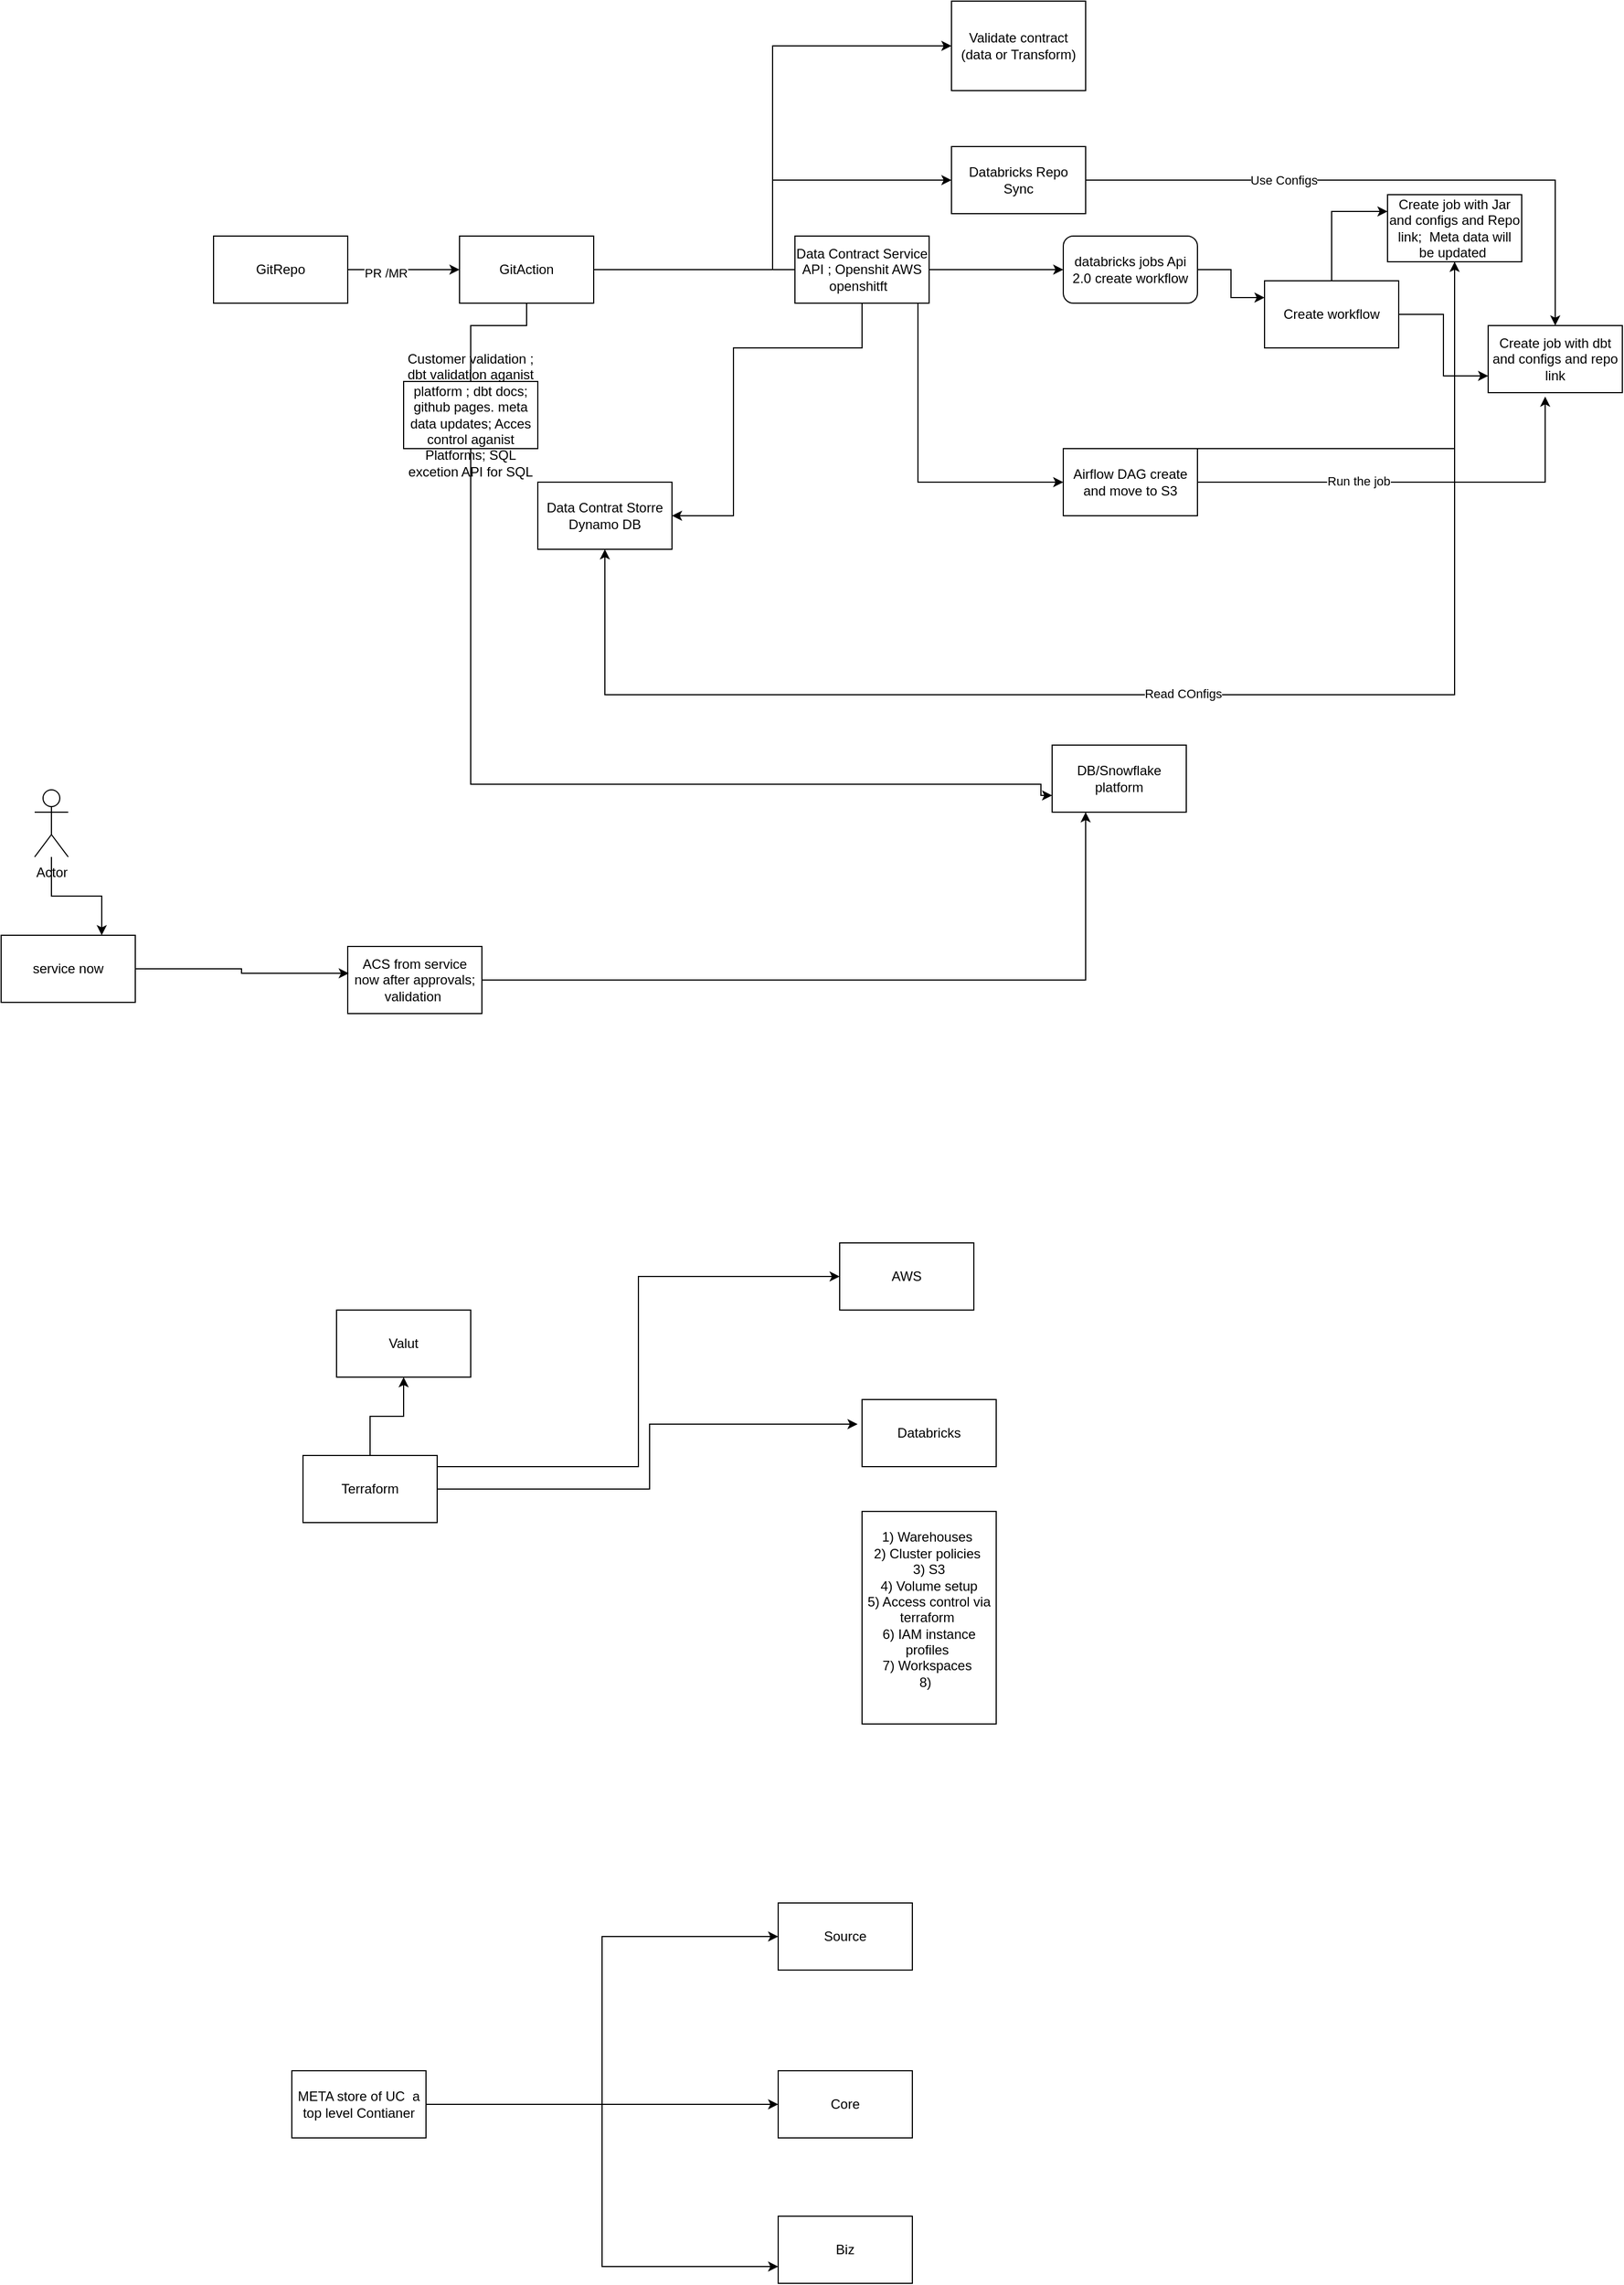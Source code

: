 <mxfile version="26.0.6" pages="2">
  <diagram name="Platform" id="WDgxBWxF3H831WsXETDw">
    <mxGraphModel dx="2332" dy="712" grid="1" gridSize="10" guides="1" tooltips="1" connect="1" arrows="1" fold="1" page="1" pageScale="1" pageWidth="850" pageHeight="1100" math="0" shadow="0">
      <root>
        <mxCell id="0" />
        <mxCell id="1" parent="0" />
        <mxCell id="XHiVZ7eyR1w0DhLyfMZA-3" style="edgeStyle=orthogonalEdgeStyle;rounded=0;orthogonalLoop=1;jettySize=auto;html=1;entryX=0;entryY=0.5;entryDx=0;entryDy=0;" parent="1" source="XHiVZ7eyR1w0DhLyfMZA-1" target="XHiVZ7eyR1w0DhLyfMZA-2" edge="1">
          <mxGeometry relative="1" as="geometry" />
        </mxCell>
        <mxCell id="XHiVZ7eyR1w0DhLyfMZA-19" value="PR /MR" style="edgeLabel;html=1;align=center;verticalAlign=middle;resizable=0;points=[];" parent="XHiVZ7eyR1w0DhLyfMZA-3" vertex="1" connectable="0">
          <mxGeometry x="-0.322" y="-2" relative="1" as="geometry">
            <mxPoint y="1" as="offset" />
          </mxGeometry>
        </mxCell>
        <mxCell id="XHiVZ7eyR1w0DhLyfMZA-1" value="GitRepo" style="rounded=0;whiteSpace=wrap;html=1;" parent="1" vertex="1">
          <mxGeometry x="-200" y="250" width="120" height="60" as="geometry" />
        </mxCell>
        <mxCell id="XHiVZ7eyR1w0DhLyfMZA-5" style="edgeStyle=orthogonalEdgeStyle;rounded=0;orthogonalLoop=1;jettySize=auto;html=1;entryX=0;entryY=0.5;entryDx=0;entryDy=0;" parent="1" source="XHiVZ7eyR1w0DhLyfMZA-2" target="XHiVZ7eyR1w0DhLyfMZA-4" edge="1">
          <mxGeometry relative="1" as="geometry" />
        </mxCell>
        <mxCell id="XHiVZ7eyR1w0DhLyfMZA-8" style="edgeStyle=orthogonalEdgeStyle;rounded=0;orthogonalLoop=1;jettySize=auto;html=1;entryX=0;entryY=0.5;entryDx=0;entryDy=0;" parent="1" source="XHiVZ7eyR1w0DhLyfMZA-2" target="XHiVZ7eyR1w0DhLyfMZA-7" edge="1">
          <mxGeometry relative="1" as="geometry" />
        </mxCell>
        <mxCell id="XHiVZ7eyR1w0DhLyfMZA-10" style="edgeStyle=orthogonalEdgeStyle;rounded=0;orthogonalLoop=1;jettySize=auto;html=1;entryX=0;entryY=0.5;entryDx=0;entryDy=0;" parent="1" source="XHiVZ7eyR1w0DhLyfMZA-2" target="XHiVZ7eyR1w0DhLyfMZA-9" edge="1">
          <mxGeometry relative="1" as="geometry">
            <Array as="points">
              <mxPoint x="560" y="280" />
            </Array>
          </mxGeometry>
        </mxCell>
        <mxCell id="XHiVZ7eyR1w0DhLyfMZA-12" style="edgeStyle=orthogonalEdgeStyle;rounded=0;orthogonalLoop=1;jettySize=auto;html=1;entryX=0;entryY=0.5;entryDx=0;entryDy=0;" parent="1" source="XHiVZ7eyR1w0DhLyfMZA-2" target="XHiVZ7eyR1w0DhLyfMZA-11" edge="1">
          <mxGeometry relative="1" as="geometry">
            <Array as="points">
              <mxPoint x="430" y="280" />
              <mxPoint x="430" y="470" />
            </Array>
          </mxGeometry>
        </mxCell>
        <mxCell id="Z7QtTftO9WlhnwjgHr6w-9" style="edgeStyle=orthogonalEdgeStyle;rounded=0;orthogonalLoop=1;jettySize=auto;html=1;exitX=0.5;exitY=1;exitDx=0;exitDy=0;entryX=0;entryY=0.75;entryDx=0;entryDy=0;" parent="1" source="XHiVZ7eyR1w0DhLyfMZA-2" target="Z7QtTftO9WlhnwjgHr6w-8" edge="1">
          <mxGeometry relative="1" as="geometry">
            <mxPoint x="90" y="330" as="sourcePoint" />
            <mxPoint x="550" y="780" as="targetPoint" />
            <Array as="points">
              <mxPoint x="80" y="330" />
              <mxPoint x="30" y="330" />
              <mxPoint x="30" y="740" />
              <mxPoint x="540" y="740" />
              <mxPoint x="540" y="750" />
            </Array>
          </mxGeometry>
        </mxCell>
        <mxCell id="XHiVZ7eyR1w0DhLyfMZA-2" value="GitAction" style="rounded=0;whiteSpace=wrap;html=1;" parent="1" vertex="1">
          <mxGeometry x="20" y="250" width="120" height="60" as="geometry" />
        </mxCell>
        <mxCell id="XHiVZ7eyR1w0DhLyfMZA-4" value="Validate contract (data or Transform)" style="rounded=0;whiteSpace=wrap;html=1;" parent="1" vertex="1">
          <mxGeometry x="460" y="40" width="120" height="80" as="geometry" />
        </mxCell>
        <mxCell id="Z7QtTftO9WlhnwjgHr6w-6" style="edgeStyle=orthogonalEdgeStyle;rounded=0;orthogonalLoop=1;jettySize=auto;html=1;" parent="1" source="XHiVZ7eyR1w0DhLyfMZA-7" target="XHiVZ7eyR1w0DhLyfMZA-17" edge="1">
          <mxGeometry relative="1" as="geometry" />
        </mxCell>
        <mxCell id="Z7QtTftO9WlhnwjgHr6w-7" value="Use Configs" style="edgeLabel;html=1;align=center;verticalAlign=middle;resizable=0;points=[];" parent="Z7QtTftO9WlhnwjgHr6w-6" vertex="1" connectable="0">
          <mxGeometry x="-0.356" relative="1" as="geometry">
            <mxPoint as="offset" />
          </mxGeometry>
        </mxCell>
        <mxCell id="XHiVZ7eyR1w0DhLyfMZA-7" value="Databricks Repo Sync" style="rounded=0;whiteSpace=wrap;html=1;" parent="1" vertex="1">
          <mxGeometry x="460" y="170" width="120" height="60" as="geometry" />
        </mxCell>
        <mxCell id="XHiVZ7eyR1w0DhLyfMZA-14" style="edgeStyle=orthogonalEdgeStyle;rounded=0;orthogonalLoop=1;jettySize=auto;html=1;entryX=0;entryY=0.25;entryDx=0;entryDy=0;" parent="1" source="XHiVZ7eyR1w0DhLyfMZA-9" target="XHiVZ7eyR1w0DhLyfMZA-13" edge="1">
          <mxGeometry relative="1" as="geometry" />
        </mxCell>
        <mxCell id="XHiVZ7eyR1w0DhLyfMZA-9" value="databricks jobs Api 2.0 create workflow" style="rounded=1;whiteSpace=wrap;html=1;" parent="1" vertex="1">
          <mxGeometry x="560" y="250" width="120" height="60" as="geometry" />
        </mxCell>
        <mxCell id="XHiVZ7eyR1w0DhLyfMZA-21" style="edgeStyle=orthogonalEdgeStyle;rounded=0;orthogonalLoop=1;jettySize=auto;html=1;entryX=0.5;entryY=1;entryDx=0;entryDy=0;" parent="1" source="XHiVZ7eyR1w0DhLyfMZA-11" target="XHiVZ7eyR1w0DhLyfMZA-15" edge="1">
          <mxGeometry relative="1" as="geometry">
            <Array as="points">
              <mxPoint x="910" y="440" />
            </Array>
          </mxGeometry>
        </mxCell>
        <mxCell id="XHiVZ7eyR1w0DhLyfMZA-11" value="Airflow DAG create and move to S3" style="rounded=0;whiteSpace=wrap;html=1;" parent="1" vertex="1">
          <mxGeometry x="560" y="440" width="120" height="60" as="geometry" />
        </mxCell>
        <mxCell id="XHiVZ7eyR1w0DhLyfMZA-16" style="edgeStyle=orthogonalEdgeStyle;rounded=0;orthogonalLoop=1;jettySize=auto;html=1;entryX=0;entryY=0.25;entryDx=0;entryDy=0;" parent="1" source="XHiVZ7eyR1w0DhLyfMZA-13" target="XHiVZ7eyR1w0DhLyfMZA-15" edge="1">
          <mxGeometry relative="1" as="geometry" />
        </mxCell>
        <mxCell id="XHiVZ7eyR1w0DhLyfMZA-18" style="edgeStyle=orthogonalEdgeStyle;rounded=0;orthogonalLoop=1;jettySize=auto;html=1;entryX=0;entryY=0.75;entryDx=0;entryDy=0;" parent="1" source="XHiVZ7eyR1w0DhLyfMZA-13" target="XHiVZ7eyR1w0DhLyfMZA-17" edge="1">
          <mxGeometry relative="1" as="geometry" />
        </mxCell>
        <mxCell id="XHiVZ7eyR1w0DhLyfMZA-13" value="Create workflow" style="rounded=0;whiteSpace=wrap;html=1;" parent="1" vertex="1">
          <mxGeometry x="740" y="290" width="120" height="60" as="geometry" />
        </mxCell>
        <mxCell id="Z7QtTftO9WlhnwjgHr6w-4" style="edgeStyle=orthogonalEdgeStyle;rounded=0;orthogonalLoop=1;jettySize=auto;html=1;" parent="1" source="XHiVZ7eyR1w0DhLyfMZA-15" target="Z7QtTftO9WlhnwjgHr6w-2" edge="1">
          <mxGeometry relative="1" as="geometry">
            <Array as="points">
              <mxPoint x="910" y="660" />
              <mxPoint x="150" y="660" />
            </Array>
          </mxGeometry>
        </mxCell>
        <mxCell id="Z7QtTftO9WlhnwjgHr6w-5" value="Read COnfigs" style="edgeLabel;html=1;align=center;verticalAlign=middle;resizable=0;points=[];" parent="Z7QtTftO9WlhnwjgHr6w-4" vertex="1" connectable="0">
          <mxGeometry x="-0.013" y="-1" relative="1" as="geometry">
            <mxPoint as="offset" />
          </mxGeometry>
        </mxCell>
        <mxCell id="XHiVZ7eyR1w0DhLyfMZA-15" value="Create job with Jar and configs and Repo link;&amp;nbsp; Meta data will be updated&amp;nbsp;" style="rounded=0;whiteSpace=wrap;html=1;" parent="1" vertex="1">
          <mxGeometry x="850" y="213" width="120" height="60" as="geometry" />
        </mxCell>
        <mxCell id="XHiVZ7eyR1w0DhLyfMZA-17" value="Create job with dbt and configs and repo link" style="rounded=0;whiteSpace=wrap;html=1;" parent="1" vertex="1">
          <mxGeometry x="940" y="330" width="120" height="60" as="geometry" />
        </mxCell>
        <mxCell id="XHiVZ7eyR1w0DhLyfMZA-20" style="edgeStyle=orthogonalEdgeStyle;rounded=0;orthogonalLoop=1;jettySize=auto;html=1;entryX=0.425;entryY=1.058;entryDx=0;entryDy=0;entryPerimeter=0;" parent="1" source="XHiVZ7eyR1w0DhLyfMZA-11" target="XHiVZ7eyR1w0DhLyfMZA-17" edge="1">
          <mxGeometry relative="1" as="geometry" />
        </mxCell>
        <mxCell id="XHiVZ7eyR1w0DhLyfMZA-22" value="Run the job" style="edgeLabel;html=1;align=center;verticalAlign=middle;resizable=0;points=[];" parent="XHiVZ7eyR1w0DhLyfMZA-20" vertex="1" connectable="0">
          <mxGeometry x="-0.257" y="2" relative="1" as="geometry">
            <mxPoint y="1" as="offset" />
          </mxGeometry>
        </mxCell>
        <mxCell id="Z7QtTftO9WlhnwjgHr6w-3" style="edgeStyle=orthogonalEdgeStyle;rounded=0;orthogonalLoop=1;jettySize=auto;html=1;entryX=1;entryY=0.5;entryDx=0;entryDy=0;" parent="1" source="Z7QtTftO9WlhnwjgHr6w-1" target="Z7QtTftO9WlhnwjgHr6w-2" edge="1">
          <mxGeometry relative="1" as="geometry">
            <Array as="points">
              <mxPoint x="380" y="350" />
              <mxPoint x="265" y="350" />
              <mxPoint x="265" y="500" />
            </Array>
          </mxGeometry>
        </mxCell>
        <mxCell id="Z7QtTftO9WlhnwjgHr6w-1" value="Data Contract Service API ; Openshit AWS openshitft&amp;nbsp;&amp;nbsp;" style="rounded=0;whiteSpace=wrap;html=1;" parent="1" vertex="1">
          <mxGeometry x="320" y="250" width="120" height="60" as="geometry" />
        </mxCell>
        <mxCell id="Z7QtTftO9WlhnwjgHr6w-2" value="Data Contrat Storre Dynamo DB" style="rounded=0;whiteSpace=wrap;html=1;" parent="1" vertex="1">
          <mxGeometry x="90" y="470" width="120" height="60" as="geometry" />
        </mxCell>
        <mxCell id="Z7QtTftO9WlhnwjgHr6w-8" value="DB/Snowflake platform" style="rounded=0;whiteSpace=wrap;html=1;" parent="1" vertex="1">
          <mxGeometry x="550" y="705" width="120" height="60" as="geometry" />
        </mxCell>
        <mxCell id="Z7QtTftO9WlhnwjgHr6w-10" value="Customer validation ; dbt validation aganist platform ; dbt docs; github pages. meta data updates; Acces control aganist Platforms; SQL excetion API for SQL" style="rounded=0;whiteSpace=wrap;html=1;" parent="1" vertex="1">
          <mxGeometry x="-30" y="380" width="120" height="60" as="geometry" />
        </mxCell>
        <mxCell id="QGIbS5I62TjvJdBczz3K-2" style="edgeStyle=orthogonalEdgeStyle;rounded=0;orthogonalLoop=1;jettySize=auto;html=1;entryX=0.5;entryY=1;entryDx=0;entryDy=0;" edge="1" parent="1" source="Z7QtTftO9WlhnwjgHr6w-11" target="QGIbS5I62TjvJdBczz3K-1">
          <mxGeometry relative="1" as="geometry" />
        </mxCell>
        <mxCell id="QGIbS5I62TjvJdBczz3K-4" style="edgeStyle=orthogonalEdgeStyle;rounded=0;orthogonalLoop=1;jettySize=auto;html=1;entryX=0;entryY=0.5;entryDx=0;entryDy=0;" edge="1" parent="1" source="Z7QtTftO9WlhnwjgHr6w-11" target="QGIbS5I62TjvJdBczz3K-3">
          <mxGeometry relative="1" as="geometry">
            <Array as="points">
              <mxPoint x="180" y="1350" />
              <mxPoint x="180" y="1180" />
            </Array>
          </mxGeometry>
        </mxCell>
        <mxCell id="Z7QtTftO9WlhnwjgHr6w-11" value="Terraform" style="rounded=0;whiteSpace=wrap;html=1;" parent="1" vertex="1">
          <mxGeometry x="-120" y="1340" width="120" height="60" as="geometry" />
        </mxCell>
        <mxCell id="Z7QtTftO9WlhnwjgHr6w-12" value="Databricks" style="rounded=0;whiteSpace=wrap;html=1;" parent="1" vertex="1">
          <mxGeometry x="380" y="1290" width="120" height="60" as="geometry" />
        </mxCell>
        <mxCell id="Z7QtTftO9WlhnwjgHr6w-13" style="edgeStyle=orthogonalEdgeStyle;rounded=0;orthogonalLoop=1;jettySize=auto;html=1;entryX=-0.033;entryY=0.367;entryDx=0;entryDy=0;entryPerimeter=0;" parent="1" source="Z7QtTftO9WlhnwjgHr6w-11" target="Z7QtTftO9WlhnwjgHr6w-12" edge="1">
          <mxGeometry relative="1" as="geometry" />
        </mxCell>
        <mxCell id="Z7QtTftO9WlhnwjgHr6w-14" value="1) Warehouses&amp;nbsp;&lt;div&gt;2) Cluster policies&amp;nbsp;&lt;/div&gt;&lt;div&gt;3) S3&lt;/div&gt;&lt;div&gt;4) Volume setup&lt;/div&gt;&lt;div&gt;5) Access control via terraform&amp;nbsp;&lt;/div&gt;&lt;div&gt;6) IAM instance profiles&amp;nbsp;&lt;/div&gt;&lt;div&gt;7) Workspaces&amp;nbsp;&lt;/div&gt;&lt;div&gt;8)&amp;nbsp;&amp;nbsp;&lt;/div&gt;&lt;div&gt;&lt;br&gt;&lt;/div&gt;" style="rounded=0;whiteSpace=wrap;html=1;" parent="1" vertex="1">
          <mxGeometry x="380" y="1390" width="120" height="190" as="geometry" />
        </mxCell>
        <mxCell id="Z7QtTftO9WlhnwjgHr6w-16" style="edgeStyle=orthogonalEdgeStyle;rounded=0;orthogonalLoop=1;jettySize=auto;html=1;entryX=0.25;entryY=1;entryDx=0;entryDy=0;" parent="1" source="Z7QtTftO9WlhnwjgHr6w-15" target="Z7QtTftO9WlhnwjgHr6w-8" edge="1">
          <mxGeometry relative="1" as="geometry" />
        </mxCell>
        <mxCell id="Z7QtTftO9WlhnwjgHr6w-15" value="ACS from service now after approvals; validation&amp;nbsp;" style="rounded=0;whiteSpace=wrap;html=1;" parent="1" vertex="1">
          <mxGeometry x="-80" y="885" width="120" height="60" as="geometry" />
        </mxCell>
        <mxCell id="Z7QtTftO9WlhnwjgHr6w-17" value="service now" style="rounded=0;whiteSpace=wrap;html=1;" parent="1" vertex="1">
          <mxGeometry x="-390" y="875" width="120" height="60" as="geometry" />
        </mxCell>
        <mxCell id="Z7QtTftO9WlhnwjgHr6w-19" style="edgeStyle=orthogonalEdgeStyle;rounded=0;orthogonalLoop=1;jettySize=auto;html=1;entryX=0.75;entryY=0;entryDx=0;entryDy=0;" parent="1" source="Z7QtTftO9WlhnwjgHr6w-18" target="Z7QtTftO9WlhnwjgHr6w-17" edge="1">
          <mxGeometry relative="1" as="geometry" />
        </mxCell>
        <mxCell id="Z7QtTftO9WlhnwjgHr6w-18" value="Actor" style="shape=umlActor;verticalLabelPosition=bottom;verticalAlign=top;html=1;outlineConnect=0;" parent="1" vertex="1">
          <mxGeometry x="-360" y="745" width="30" height="60" as="geometry" />
        </mxCell>
        <mxCell id="Z7QtTftO9WlhnwjgHr6w-20" style="edgeStyle=orthogonalEdgeStyle;rounded=0;orthogonalLoop=1;jettySize=auto;html=1;entryX=0.008;entryY=0.4;entryDx=0;entryDy=0;entryPerimeter=0;" parent="1" source="Z7QtTftO9WlhnwjgHr6w-17" target="Z7QtTftO9WlhnwjgHr6w-15" edge="1">
          <mxGeometry relative="1" as="geometry" />
        </mxCell>
        <mxCell id="QGIbS5I62TjvJdBczz3K-1" value="Valut" style="rounded=0;whiteSpace=wrap;html=1;" vertex="1" parent="1">
          <mxGeometry x="-90" y="1210" width="120" height="60" as="geometry" />
        </mxCell>
        <mxCell id="QGIbS5I62TjvJdBczz3K-3" value="AWS" style="rounded=0;whiteSpace=wrap;html=1;" vertex="1" parent="1">
          <mxGeometry x="360" y="1150" width="120" height="60" as="geometry" />
        </mxCell>
        <mxCell id="QGIbS5I62TjvJdBczz3K-5" value="Source" style="rounded=0;whiteSpace=wrap;html=1;" vertex="1" parent="1">
          <mxGeometry x="305" y="1740" width="120" height="60" as="geometry" />
        </mxCell>
        <mxCell id="QGIbS5I62TjvJdBczz3K-6" value="Core" style="rounded=0;whiteSpace=wrap;html=1;" vertex="1" parent="1">
          <mxGeometry x="305" y="1890" width="120" height="60" as="geometry" />
        </mxCell>
        <mxCell id="QGIbS5I62TjvJdBczz3K-7" value="Biz" style="rounded=0;whiteSpace=wrap;html=1;" vertex="1" parent="1">
          <mxGeometry x="305" y="2020" width="120" height="60" as="geometry" />
        </mxCell>
        <mxCell id="QGIbS5I62TjvJdBczz3K-9" style="edgeStyle=orthogonalEdgeStyle;rounded=0;orthogonalLoop=1;jettySize=auto;html=1;entryX=0;entryY=0.5;entryDx=0;entryDy=0;" edge="1" parent="1" source="QGIbS5I62TjvJdBczz3K-8" target="QGIbS5I62TjvJdBczz3K-5">
          <mxGeometry relative="1" as="geometry" />
        </mxCell>
        <mxCell id="QGIbS5I62TjvJdBczz3K-10" style="edgeStyle=orthogonalEdgeStyle;rounded=0;orthogonalLoop=1;jettySize=auto;html=1;" edge="1" parent="1" source="QGIbS5I62TjvJdBczz3K-8" target="QGIbS5I62TjvJdBczz3K-6">
          <mxGeometry relative="1" as="geometry" />
        </mxCell>
        <mxCell id="QGIbS5I62TjvJdBczz3K-11" style="edgeStyle=orthogonalEdgeStyle;rounded=0;orthogonalLoop=1;jettySize=auto;html=1;entryX=0;entryY=0.75;entryDx=0;entryDy=0;" edge="1" parent="1" source="QGIbS5I62TjvJdBczz3K-8" target="QGIbS5I62TjvJdBczz3K-7">
          <mxGeometry relative="1" as="geometry" />
        </mxCell>
        <mxCell id="QGIbS5I62TjvJdBczz3K-8" value="META store of UC&amp;nbsp; a top level Contianer" style="rounded=0;whiteSpace=wrap;html=1;" vertex="1" parent="1">
          <mxGeometry x="-130" y="1890" width="120" height="60" as="geometry" />
        </mxCell>
      </root>
    </mxGraphModel>
  </diagram>
  <diagram id="3A67CVVYgoE9aKOme1eH" name="Architecture">
    <mxGraphModel dx="2332" dy="712" grid="1" gridSize="10" guides="1" tooltips="1" connect="1" arrows="1" fold="1" page="1" pageScale="1" pageWidth="850" pageHeight="1100" math="0" shadow="0">
      <root>
        <mxCell id="0" />
        <mxCell id="1" parent="0" />
        <mxCell id="S_w3001Byjpg8FUgM6Bg-16" value="" style="rounded=0;whiteSpace=wrap;html=1;" vertex="1" parent="1">
          <mxGeometry x="390" y="40" width="480" height="220" as="geometry" />
        </mxCell>
        <mxCell id="S_w3001Byjpg8FUgM6Bg-5" style="edgeStyle=orthogonalEdgeStyle;rounded=0;orthogonalLoop=1;jettySize=auto;html=1;entryX=0;entryY=0.5;entryDx=0;entryDy=0;" edge="1" parent="1" source="S_w3001Byjpg8FUgM6Bg-1" target="S_w3001Byjpg8FUgM6Bg-4">
          <mxGeometry relative="1" as="geometry" />
        </mxCell>
        <mxCell id="S_w3001Byjpg8FUgM6Bg-1" value="SEED" style="rounded=0;whiteSpace=wrap;html=1;" vertex="1" parent="1">
          <mxGeometry x="10" y="120" width="100" height="40" as="geometry" />
        </mxCell>
        <mxCell id="S_w3001Byjpg8FUgM6Bg-6" style="edgeStyle=orthogonalEdgeStyle;rounded=0;orthogonalLoop=1;jettySize=auto;html=1;entryX=0;entryY=0.75;entryDx=0;entryDy=0;" edge="1" parent="1" source="S_w3001Byjpg8FUgM6Bg-2" target="S_w3001Byjpg8FUgM6Bg-4">
          <mxGeometry relative="1" as="geometry" />
        </mxCell>
        <mxCell id="S_w3001Byjpg8FUgM6Bg-2" value="FEED" style="rounded=0;whiteSpace=wrap;html=1;" vertex="1" parent="1">
          <mxGeometry x="10" y="200" width="100" height="40" as="geometry" />
        </mxCell>
        <mxCell id="S_w3001Byjpg8FUgM6Bg-3" value="History" style="rounded=0;whiteSpace=wrap;html=1;" vertex="1" parent="1">
          <mxGeometry x="10" y="280" width="100" height="40" as="geometry" />
        </mxCell>
        <mxCell id="S_w3001Byjpg8FUgM6Bg-10" style="edgeStyle=orthogonalEdgeStyle;rounded=0;orthogonalLoop=1;jettySize=auto;html=1;entryX=0;entryY=0.5;entryDx=0;entryDy=0;" edge="1" parent="1" source="S_w3001Byjpg8FUgM6Bg-4" target="S_w3001Byjpg8FUgM6Bg-8">
          <mxGeometry relative="1" as="geometry" />
        </mxCell>
        <mxCell id="S_w3001Byjpg8FUgM6Bg-4" value="Unified Source" style="rounded=0;whiteSpace=wrap;html=1;" vertex="1" parent="1">
          <mxGeometry x="220" y="170" width="120" height="60" as="geometry" />
        </mxCell>
        <mxCell id="S_w3001Byjpg8FUgM6Bg-7" style="edgeStyle=orthogonalEdgeStyle;rounded=0;orthogonalLoop=1;jettySize=auto;html=1;entryX=-0.008;entryY=0.883;entryDx=0;entryDy=0;entryPerimeter=0;" edge="1" parent="1" source="S_w3001Byjpg8FUgM6Bg-3" target="S_w3001Byjpg8FUgM6Bg-4">
          <mxGeometry relative="1" as="geometry" />
        </mxCell>
        <mxCell id="S_w3001Byjpg8FUgM6Bg-11" style="edgeStyle=orthogonalEdgeStyle;rounded=0;orthogonalLoop=1;jettySize=auto;html=1;entryX=0;entryY=0.5;entryDx=0;entryDy=0;" edge="1" parent="1" source="S_w3001Byjpg8FUgM6Bg-8" target="S_w3001Byjpg8FUgM6Bg-9">
          <mxGeometry relative="1" as="geometry" />
        </mxCell>
        <mxCell id="S_w3001Byjpg8FUgM6Bg-8" value="Core- Consolidation" style="rounded=0;whiteSpace=wrap;html=1;" vertex="1" parent="1">
          <mxGeometry x="420" y="170" width="120" height="60" as="geometry" />
        </mxCell>
        <mxCell id="S_w3001Byjpg8FUgM6Bg-13" style="edgeStyle=orthogonalEdgeStyle;rounded=0;orthogonalLoop=1;jettySize=auto;html=1;entryX=0.5;entryY=0;entryDx=0;entryDy=0;" edge="1" parent="1" source="S_w3001Byjpg8FUgM6Bg-9" target="S_w3001Byjpg8FUgM6Bg-12">
          <mxGeometry relative="1" as="geometry" />
        </mxCell>
        <mxCell id="S_w3001Byjpg8FUgM6Bg-19" style="edgeStyle=orthogonalEdgeStyle;rounded=0;orthogonalLoop=1;jettySize=auto;html=1;" edge="1" parent="1" source="S_w3001Byjpg8FUgM6Bg-9">
          <mxGeometry relative="1" as="geometry">
            <mxPoint x="1080" y="130" as="targetPoint" />
          </mxGeometry>
        </mxCell>
        <mxCell id="S_w3001Byjpg8FUgM6Bg-9" value="Refined business entity&amp;nbsp;" style="rounded=0;whiteSpace=wrap;html=1;" vertex="1" parent="1">
          <mxGeometry x="730" y="100" width="120" height="60" as="geometry" />
        </mxCell>
        <mxCell id="S_w3001Byjpg8FUgM6Bg-21" style="edgeStyle=orthogonalEdgeStyle;rounded=0;orthogonalLoop=1;jettySize=auto;html=1;" edge="1" parent="1" source="S_w3001Byjpg8FUgM6Bg-12">
          <mxGeometry relative="1" as="geometry">
            <mxPoint x="1050" y="340" as="targetPoint" />
          </mxGeometry>
        </mxCell>
        <mxCell id="S_w3001Byjpg8FUgM6Bg-12" value="Refined Business function" style="rounded=0;whiteSpace=wrap;html=1;" vertex="1" parent="1">
          <mxGeometry x="730" y="310" width="120" height="60" as="geometry" />
        </mxCell>
        <mxCell id="S_w3001Byjpg8FUgM6Bg-15" value="&lt;h1 style=&quot;margin-top: 0px;&quot;&gt;Data Architecture&amp;nbsp;&lt;/h1&gt;&lt;p&gt;1) what is our data Architecture&amp;nbsp;&lt;/p&gt;&lt;p&gt;2) What&amp;nbsp;&lt;/p&gt;" style="text;html=1;whiteSpace=wrap;overflow=hidden;rounded=0;" vertex="1" parent="1">
          <mxGeometry x="10" y="380" width="640" height="180" as="geometry" />
        </mxCell>
        <mxCell id="S_w3001Byjpg8FUgM6Bg-17" value="Core - New" style="text;html=1;align=center;verticalAlign=middle;whiteSpace=wrap;rounded=0;" vertex="1" parent="1">
          <mxGeometry x="420" y="50" width="60" height="30" as="geometry" />
        </mxCell>
        <mxCell id="S_w3001Byjpg8FUgM6Bg-18" value="Actor" style="shape=umlActor;verticalLabelPosition=bottom;verticalAlign=top;html=1;outlineConnect=0;" vertex="1" parent="1">
          <mxGeometry x="1090" y="90" width="30" height="60" as="geometry" />
        </mxCell>
        <mxCell id="S_w3001Byjpg8FUgM6Bg-20" value="Actor" style="shape=umlActor;verticalLabelPosition=bottom;verticalAlign=top;html=1;outlineConnect=0;" vertex="1" parent="1">
          <mxGeometry x="1060" y="300" width="30" height="60" as="geometry" />
        </mxCell>
        <mxCell id="S_w3001Byjpg8FUgM6Bg-22" value="Canonical&amp;nbsp;" style="text;html=1;align=center;verticalAlign=middle;whiteSpace=wrap;rounded=0;" vertex="1" parent="1">
          <mxGeometry x="-30" y="30" width="60" height="30" as="geometry" />
        </mxCell>
        <mxCell id="S_w3001Byjpg8FUgM6Bg-23" value="Enterprise MEtrices&amp;nbsp;" style="text;html=1;align=center;verticalAlign=middle;whiteSpace=wrap;rounded=0;" vertex="1" parent="1">
          <mxGeometry x="870" y="380" width="110" height="60" as="geometry" />
        </mxCell>
      </root>
    </mxGraphModel>
  </diagram>
</mxfile>
